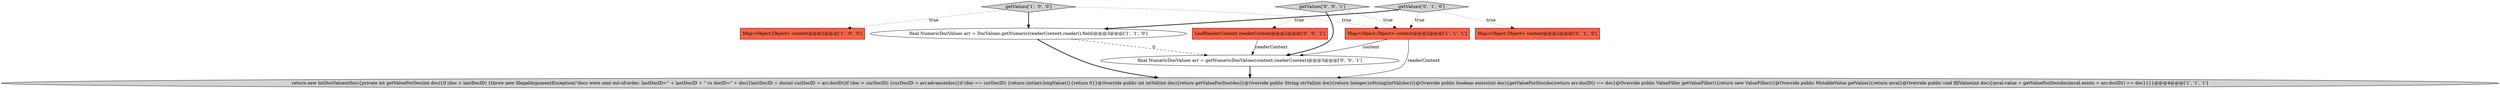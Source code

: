 digraph {
0 [style = filled, label = "getValues['1', '0', '0']", fillcolor = lightgray, shape = diamond image = "AAA0AAABBB1BBB"];
8 [style = filled, label = "LeafReaderContext readerContext@@@2@@@['0', '0', '1']", fillcolor = tomato, shape = box image = "AAA0AAABBB3BBB"];
2 [style = filled, label = "Map<Object,Object> context@@@2@@@['1', '0', '0']", fillcolor = tomato, shape = box image = "AAA0AAABBB1BBB"];
1 [style = filled, label = "return new IntDocValues(this){private int getValueForDoc(int doc){if (doc < lastDocID) {throw new IllegalArgumentException(\"docs were sent out-of-order: lastDocID=\" + lastDocID + \" vs docID=\" + doc)}lastDocID = docint curDocID = arr.docID()if (doc > curDocID) {curDocID = arr.advance(doc)}if (doc == curDocID) {return (int)arr.longValue()}{return 0}}@Override public int intVal(int doc){return getValueForDoc(doc)}@Override public String strVal(int doc){return Integer.toString(intVal(doc))}@Override public boolean exists(int doc){getValueForDoc(doc)return arr.docID() == doc}@Override public ValueFiller getValueFiller(){return new ValueFiller(){@Override public MutableValue getValue(){return mval}@Override public void fillValue(int doc){mval.value = getValueForDoc(doc)mval.exists = arr.docID() == doc}}}}@@@4@@@['1', '1', '1']", fillcolor = lightgray, shape = ellipse image = "AAA0AAABBB1BBB"];
6 [style = filled, label = "Map<Object,Object> context@@@2@@@['0', '1', '0']", fillcolor = tomato, shape = box image = "AAA0AAABBB2BBB"];
4 [style = filled, label = "final NumericDocValues arr = DocValues.getNumeric(readerContext.reader(),field)@@@3@@@['1', '1', '0']", fillcolor = white, shape = ellipse image = "AAA0AAABBB1BBB"];
5 [style = filled, label = "getValues['0', '1', '0']", fillcolor = lightgray, shape = diamond image = "AAA0AAABBB2BBB"];
9 [style = filled, label = "final NumericDocValues arr = getNumericDocValues(context,readerContext)@@@3@@@['0', '0', '1']", fillcolor = white, shape = ellipse image = "AAA0AAABBB3BBB"];
7 [style = filled, label = "getValues['0', '0', '1']", fillcolor = lightgray, shape = diamond image = "AAA0AAABBB3BBB"];
3 [style = filled, label = "Map<Object,Object> context@@@2@@@['1', '1', '1']", fillcolor = tomato, shape = box image = "AAA0AAABBB1BBB"];
0->2 [style = dotted, label="true"];
7->9 [style = bold, label=""];
5->6 [style = dotted, label="true"];
4->9 [style = dashed, label="0"];
0->3 [style = dotted, label="true"];
0->4 [style = bold, label=""];
7->3 [style = dotted, label="true"];
9->1 [style = bold, label=""];
3->1 [style = solid, label="readerContext"];
3->9 [style = solid, label="context"];
5->4 [style = bold, label=""];
4->1 [style = bold, label=""];
8->9 [style = solid, label="readerContext"];
5->3 [style = dotted, label="true"];
7->8 [style = dotted, label="true"];
}
